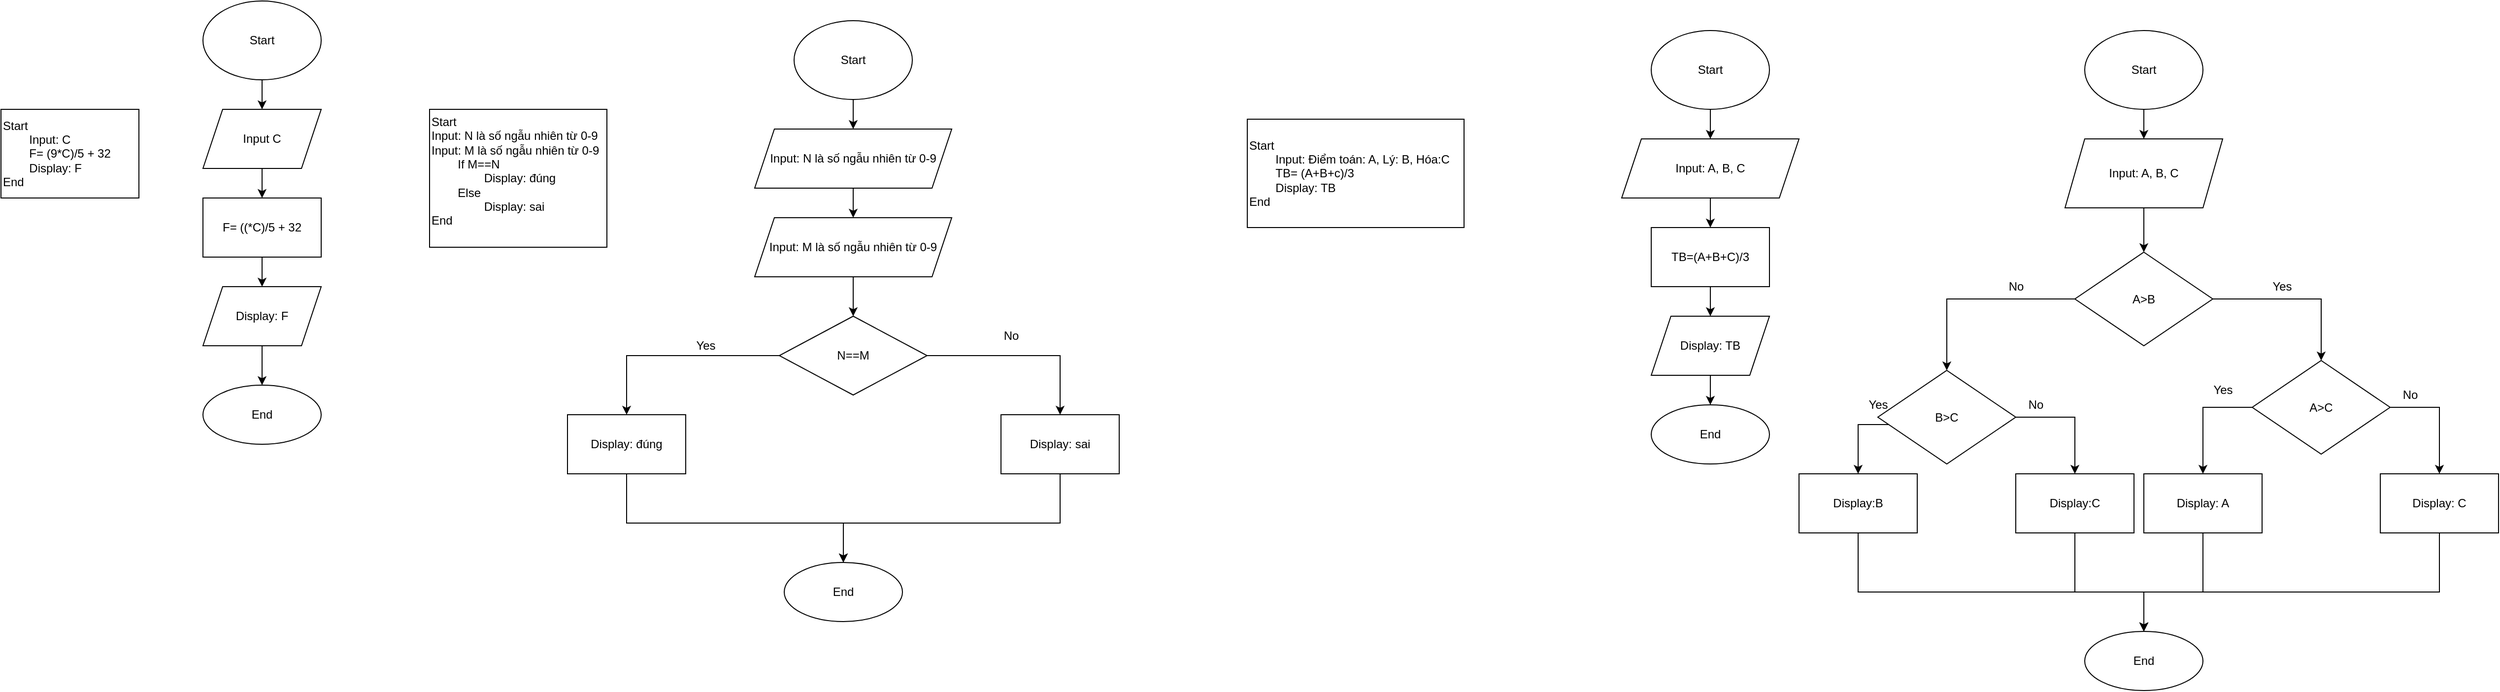 <mxfile version="20.3.0" type="device"><diagram id="kRGl_QayLcnG0rW1YBN-" name="Page-1"><mxGraphModel dx="942" dy="582" grid="1" gridSize="10" guides="1" tooltips="1" connect="1" arrows="1" fold="1" page="1" pageScale="1" pageWidth="850" pageHeight="1100" math="0" shadow="0"><root><mxCell id="0"/><mxCell id="1" parent="0"/><mxCell id="t6-81ETq53ZKC33sWi9f-1" value="Start&lt;br&gt;&lt;span style=&quot;white-space: pre;&quot;&gt;&#9;&lt;/span&gt;Input: C&lt;br&gt;&lt;span style=&quot;white-space: pre;&quot;&gt;&#9;&lt;/span&gt;F= (9*C)/5 + 32&lt;br&gt;&lt;span style=&quot;white-space: pre;&quot;&gt;&#9;&lt;/span&gt;Display: F&lt;br&gt;End" style="rounded=0;whiteSpace=wrap;html=1;align=left;" vertex="1" parent="1"><mxGeometry x="285" y="160" width="140" height="90" as="geometry"/></mxCell><mxCell id="t6-81ETq53ZKC33sWi9f-4" value="" style="edgeStyle=orthogonalEdgeStyle;rounded=0;orthogonalLoop=1;jettySize=auto;html=1;" edge="1" parent="1" source="t6-81ETq53ZKC33sWi9f-2" target="t6-81ETq53ZKC33sWi9f-3"><mxGeometry relative="1" as="geometry"/></mxCell><mxCell id="t6-81ETq53ZKC33sWi9f-2" value="Start" style="ellipse;whiteSpace=wrap;html=1;" vertex="1" parent="1"><mxGeometry x="490" y="50" width="120" height="80" as="geometry"/></mxCell><mxCell id="t6-81ETq53ZKC33sWi9f-6" value="" style="edgeStyle=orthogonalEdgeStyle;rounded=0;orthogonalLoop=1;jettySize=auto;html=1;" edge="1" parent="1" source="t6-81ETq53ZKC33sWi9f-3" target="t6-81ETq53ZKC33sWi9f-5"><mxGeometry relative="1" as="geometry"/></mxCell><mxCell id="t6-81ETq53ZKC33sWi9f-3" value="Input C" style="shape=parallelogram;perimeter=parallelogramPerimeter;whiteSpace=wrap;html=1;fixedSize=1;" vertex="1" parent="1"><mxGeometry x="490" y="160" width="120" height="60" as="geometry"/></mxCell><mxCell id="t6-81ETq53ZKC33sWi9f-8" value="" style="edgeStyle=orthogonalEdgeStyle;rounded=0;orthogonalLoop=1;jettySize=auto;html=1;" edge="1" parent="1" source="t6-81ETq53ZKC33sWi9f-5" target="t6-81ETq53ZKC33sWi9f-7"><mxGeometry relative="1" as="geometry"/></mxCell><mxCell id="t6-81ETq53ZKC33sWi9f-5" value="F= ((*C)/5 + 32" style="whiteSpace=wrap;html=1;" vertex="1" parent="1"><mxGeometry x="490" y="250" width="120" height="60" as="geometry"/></mxCell><mxCell id="t6-81ETq53ZKC33sWi9f-10" value="" style="edgeStyle=orthogonalEdgeStyle;rounded=0;orthogonalLoop=1;jettySize=auto;html=1;" edge="1" parent="1" source="t6-81ETq53ZKC33sWi9f-7" target="t6-81ETq53ZKC33sWi9f-9"><mxGeometry relative="1" as="geometry"/></mxCell><mxCell id="t6-81ETq53ZKC33sWi9f-7" value="Display: F" style="shape=parallelogram;perimeter=parallelogramPerimeter;whiteSpace=wrap;html=1;fixedSize=1;" vertex="1" parent="1"><mxGeometry x="490" y="340" width="120" height="60" as="geometry"/></mxCell><mxCell id="t6-81ETq53ZKC33sWi9f-9" value="End" style="ellipse;whiteSpace=wrap;html=1;" vertex="1" parent="1"><mxGeometry x="490" y="440" width="120" height="60" as="geometry"/></mxCell><mxCell id="t6-81ETq53ZKC33sWi9f-11" value="Start&lt;br&gt;Input: N là số ngẫu nhiên từ 0-9&lt;br&gt;Input: M là số ngẫu nhiên từ 0-9&lt;br&gt;&lt;span style=&quot;white-space: pre;&quot;&gt;&#9;&lt;/span&gt;If M==N&lt;br&gt;&lt;span style=&quot;white-space: pre;&quot;&gt;&#9;&lt;span style=&quot;white-space: pre;&quot;&gt;&#9;&lt;/span&gt;&lt;/span&gt;Display: đúng&lt;br&gt;&lt;span style=&quot;white-space: pre;&quot;&gt;&#9;&lt;/span&gt;Else&lt;br&gt;&lt;span style=&quot;white-space: pre;&quot;&gt;&#9;&lt;/span&gt;&lt;span style=&quot;white-space: pre;&quot;&gt;&#9;&lt;/span&gt;Display: sai&lt;br&gt;End&lt;br&gt;&lt;span style=&quot;white-space: pre;&quot;&gt;&#9;&lt;/span&gt;&lt;span style=&quot;white-space: pre;&quot;&gt;&#9;&lt;/span&gt;" style="rounded=0;whiteSpace=wrap;html=1;align=left;" vertex="1" parent="1"><mxGeometry x="720" y="160" width="180" height="140" as="geometry"/></mxCell><mxCell id="t6-81ETq53ZKC33sWi9f-14" value="" style="edgeStyle=orthogonalEdgeStyle;rounded=0;orthogonalLoop=1;jettySize=auto;html=1;" edge="1" parent="1" source="t6-81ETq53ZKC33sWi9f-12" target="t6-81ETq53ZKC33sWi9f-13"><mxGeometry relative="1" as="geometry"/></mxCell><mxCell id="t6-81ETq53ZKC33sWi9f-12" value="Start" style="ellipse;whiteSpace=wrap;html=1;" vertex="1" parent="1"><mxGeometry x="1090" y="70" width="120" height="80" as="geometry"/></mxCell><mxCell id="t6-81ETq53ZKC33sWi9f-16" value="" style="edgeStyle=orthogonalEdgeStyle;rounded=0;orthogonalLoop=1;jettySize=auto;html=1;" edge="1" parent="1" source="t6-81ETq53ZKC33sWi9f-13" target="t6-81ETq53ZKC33sWi9f-15"><mxGeometry relative="1" as="geometry"/></mxCell><mxCell id="t6-81ETq53ZKC33sWi9f-13" value="Input: N là số ngẫu nhiên từ 0-9" style="shape=parallelogram;perimeter=parallelogramPerimeter;whiteSpace=wrap;html=1;fixedSize=1;" vertex="1" parent="1"><mxGeometry x="1050" y="180" width="200" height="60" as="geometry"/></mxCell><mxCell id="t6-81ETq53ZKC33sWi9f-18" value="" style="edgeStyle=orthogonalEdgeStyle;rounded=0;orthogonalLoop=1;jettySize=auto;html=1;" edge="1" parent="1" source="t6-81ETq53ZKC33sWi9f-15" target="t6-81ETq53ZKC33sWi9f-17"><mxGeometry relative="1" as="geometry"/></mxCell><mxCell id="t6-81ETq53ZKC33sWi9f-15" value="Input: M là số ngẫu nhiên từ 0-9" style="shape=parallelogram;perimeter=parallelogramPerimeter;whiteSpace=wrap;html=1;fixedSize=1;" vertex="1" parent="1"><mxGeometry x="1050" y="270" width="200" height="60" as="geometry"/></mxCell><mxCell id="t6-81ETq53ZKC33sWi9f-20" value="" style="edgeStyle=orthogonalEdgeStyle;rounded=0;orthogonalLoop=1;jettySize=auto;html=1;" edge="1" parent="1" source="t6-81ETq53ZKC33sWi9f-17" target="t6-81ETq53ZKC33sWi9f-19"><mxGeometry relative="1" as="geometry"/></mxCell><mxCell id="t6-81ETq53ZKC33sWi9f-23" value="" style="edgeStyle=orthogonalEdgeStyle;rounded=0;orthogonalLoop=1;jettySize=auto;html=1;" edge="1" parent="1" source="t6-81ETq53ZKC33sWi9f-17" target="t6-81ETq53ZKC33sWi9f-22"><mxGeometry relative="1" as="geometry"/></mxCell><mxCell id="t6-81ETq53ZKC33sWi9f-17" value="N==M" style="rhombus;whiteSpace=wrap;html=1;" vertex="1" parent="1"><mxGeometry x="1075" y="370" width="150" height="80" as="geometry"/></mxCell><mxCell id="t6-81ETq53ZKC33sWi9f-27" style="edgeStyle=orthogonalEdgeStyle;rounded=0;orthogonalLoop=1;jettySize=auto;html=1;entryX=0.5;entryY=0;entryDx=0;entryDy=0;" edge="1" parent="1" source="t6-81ETq53ZKC33sWi9f-19" target="t6-81ETq53ZKC33sWi9f-25"><mxGeometry relative="1" as="geometry"><Array as="points"><mxPoint x="1360" y="580"/><mxPoint x="1140" y="580"/></Array></mxGeometry></mxCell><mxCell id="t6-81ETq53ZKC33sWi9f-19" value="Display: sai" style="whiteSpace=wrap;html=1;" vertex="1" parent="1"><mxGeometry x="1300" y="470" width="120" height="60" as="geometry"/></mxCell><mxCell id="t6-81ETq53ZKC33sWi9f-21" value="No" style="text;html=1;align=center;verticalAlign=middle;resizable=0;points=[];autosize=1;strokeColor=none;fillColor=none;" vertex="1" parent="1"><mxGeometry x="1290" y="375" width="40" height="30" as="geometry"/></mxCell><mxCell id="t6-81ETq53ZKC33sWi9f-26" value="" style="edgeStyle=orthogonalEdgeStyle;rounded=0;orthogonalLoop=1;jettySize=auto;html=1;" edge="1" parent="1" source="t6-81ETq53ZKC33sWi9f-22" target="t6-81ETq53ZKC33sWi9f-25"><mxGeometry relative="1" as="geometry"><Array as="points"><mxPoint x="920" y="580"/><mxPoint x="1140" y="580"/></Array></mxGeometry></mxCell><mxCell id="t6-81ETq53ZKC33sWi9f-22" value="Display: đúng" style="whiteSpace=wrap;html=1;" vertex="1" parent="1"><mxGeometry x="860" y="470" width="120" height="60" as="geometry"/></mxCell><mxCell id="t6-81ETq53ZKC33sWi9f-24" value="Yes" style="text;html=1;align=center;verticalAlign=middle;resizable=0;points=[];autosize=1;strokeColor=none;fillColor=none;" vertex="1" parent="1"><mxGeometry x="980" y="385" width="40" height="30" as="geometry"/></mxCell><mxCell id="t6-81ETq53ZKC33sWi9f-25" value="End" style="ellipse;whiteSpace=wrap;html=1;" vertex="1" parent="1"><mxGeometry x="1080" y="620" width="120" height="60" as="geometry"/></mxCell><mxCell id="t6-81ETq53ZKC33sWi9f-28" value="Start&lt;br&gt;&lt;span style=&quot;white-space: pre;&quot;&gt;&#9;&lt;/span&gt;Input: Điểm toán: A, Lý: B, Hóa:C&lt;br&gt;&lt;span style=&quot;white-space: pre;&quot;&gt;&#9;&lt;/span&gt;TB= (A+B+c)/3&lt;br&gt;&lt;span style=&quot;white-space: pre;&quot;&gt;&#9;&lt;/span&gt;Display: TB&lt;br&gt;End" style="rounded=0;whiteSpace=wrap;html=1;align=left;" vertex="1" parent="1"><mxGeometry x="1550" y="170" width="220" height="110" as="geometry"/></mxCell><mxCell id="t6-81ETq53ZKC33sWi9f-31" value="" style="edgeStyle=orthogonalEdgeStyle;rounded=0;orthogonalLoop=1;jettySize=auto;html=1;" edge="1" parent="1" source="t6-81ETq53ZKC33sWi9f-29" target="t6-81ETq53ZKC33sWi9f-30"><mxGeometry relative="1" as="geometry"/></mxCell><mxCell id="t6-81ETq53ZKC33sWi9f-29" value="Start" style="ellipse;whiteSpace=wrap;html=1;" vertex="1" parent="1"><mxGeometry x="1960" y="80" width="120" height="80" as="geometry"/></mxCell><mxCell id="t6-81ETq53ZKC33sWi9f-33" value="" style="edgeStyle=orthogonalEdgeStyle;rounded=0;orthogonalLoop=1;jettySize=auto;html=1;" edge="1" parent="1" source="t6-81ETq53ZKC33sWi9f-30" target="t6-81ETq53ZKC33sWi9f-32"><mxGeometry relative="1" as="geometry"/></mxCell><mxCell id="t6-81ETq53ZKC33sWi9f-30" value="Input: A, B, C" style="shape=parallelogram;perimeter=parallelogramPerimeter;whiteSpace=wrap;html=1;fixedSize=1;" vertex="1" parent="1"><mxGeometry x="1930" y="190" width="180" height="60" as="geometry"/></mxCell><mxCell id="t6-81ETq53ZKC33sWi9f-35" value="" style="edgeStyle=orthogonalEdgeStyle;rounded=0;orthogonalLoop=1;jettySize=auto;html=1;" edge="1" parent="1" source="t6-81ETq53ZKC33sWi9f-32" target="t6-81ETq53ZKC33sWi9f-34"><mxGeometry relative="1" as="geometry"/></mxCell><mxCell id="t6-81ETq53ZKC33sWi9f-32" value="TB=(A+B+C)/3" style="whiteSpace=wrap;html=1;" vertex="1" parent="1"><mxGeometry x="1960" y="280" width="120" height="60" as="geometry"/></mxCell><mxCell id="t6-81ETq53ZKC33sWi9f-37" value="" style="edgeStyle=orthogonalEdgeStyle;rounded=0;orthogonalLoop=1;jettySize=auto;html=1;" edge="1" parent="1" source="t6-81ETq53ZKC33sWi9f-34" target="t6-81ETq53ZKC33sWi9f-36"><mxGeometry relative="1" as="geometry"/></mxCell><mxCell id="t6-81ETq53ZKC33sWi9f-34" value="Display: TB" style="shape=parallelogram;perimeter=parallelogramPerimeter;whiteSpace=wrap;html=1;fixedSize=1;" vertex="1" parent="1"><mxGeometry x="1960" y="370" width="120" height="60" as="geometry"/></mxCell><mxCell id="t6-81ETq53ZKC33sWi9f-36" value="End" style="ellipse;whiteSpace=wrap;html=1;" vertex="1" parent="1"><mxGeometry x="1960" y="460" width="120" height="60" as="geometry"/></mxCell><mxCell id="t6-81ETq53ZKC33sWi9f-40" value="" style="edgeStyle=orthogonalEdgeStyle;rounded=0;orthogonalLoop=1;jettySize=auto;html=1;" edge="1" parent="1" source="t6-81ETq53ZKC33sWi9f-38" target="t6-81ETq53ZKC33sWi9f-39"><mxGeometry relative="1" as="geometry"/></mxCell><mxCell id="t6-81ETq53ZKC33sWi9f-38" value="Start" style="ellipse;whiteSpace=wrap;html=1;" vertex="1" parent="1"><mxGeometry x="2400" y="80" width="120" height="80" as="geometry"/></mxCell><mxCell id="t6-81ETq53ZKC33sWi9f-42" value="" style="edgeStyle=orthogonalEdgeStyle;rounded=0;orthogonalLoop=1;jettySize=auto;html=1;" edge="1" parent="1" source="t6-81ETq53ZKC33sWi9f-39" target="t6-81ETq53ZKC33sWi9f-41"><mxGeometry relative="1" as="geometry"/></mxCell><mxCell id="t6-81ETq53ZKC33sWi9f-39" value="Input: A, B, C" style="shape=parallelogram;perimeter=parallelogramPerimeter;whiteSpace=wrap;html=1;fixedSize=1;" vertex="1" parent="1"><mxGeometry x="2380" y="190" width="160" height="70" as="geometry"/></mxCell><mxCell id="t6-81ETq53ZKC33sWi9f-44" value="" style="edgeStyle=orthogonalEdgeStyle;rounded=0;orthogonalLoop=1;jettySize=auto;html=1;" edge="1" parent="1" source="t6-81ETq53ZKC33sWi9f-41" target="t6-81ETq53ZKC33sWi9f-43"><mxGeometry relative="1" as="geometry"/></mxCell><mxCell id="t6-81ETq53ZKC33sWi9f-56" value="" style="edgeStyle=orthogonalEdgeStyle;rounded=0;orthogonalLoop=1;jettySize=auto;html=1;" edge="1" parent="1" source="t6-81ETq53ZKC33sWi9f-41" target="t6-81ETq53ZKC33sWi9f-55"><mxGeometry relative="1" as="geometry"/></mxCell><mxCell id="t6-81ETq53ZKC33sWi9f-41" value="A&amp;gt;B" style="rhombus;whiteSpace=wrap;html=1;" vertex="1" parent="1"><mxGeometry x="2390" y="305" width="140" height="95" as="geometry"/></mxCell><mxCell id="t6-81ETq53ZKC33sWi9f-46" value="" style="edgeStyle=orthogonalEdgeStyle;rounded=0;orthogonalLoop=1;jettySize=auto;html=1;" edge="1" parent="1" source="t6-81ETq53ZKC33sWi9f-43" target="t6-81ETq53ZKC33sWi9f-45"><mxGeometry relative="1" as="geometry"><Array as="points"><mxPoint x="2760" y="463"/></Array></mxGeometry></mxCell><mxCell id="t6-81ETq53ZKC33sWi9f-49" value="" style="edgeStyle=orthogonalEdgeStyle;rounded=0;orthogonalLoop=1;jettySize=auto;html=1;entryX=0.5;entryY=0;entryDx=0;entryDy=0;" edge="1" parent="1" source="t6-81ETq53ZKC33sWi9f-43" target="t6-81ETq53ZKC33sWi9f-50"><mxGeometry relative="1" as="geometry"><mxPoint x="2520" y="520" as="targetPoint"/><Array as="points"><mxPoint x="2520" y="463"/></Array></mxGeometry></mxCell><mxCell id="t6-81ETq53ZKC33sWi9f-43" value="A&amp;gt;C" style="rhombus;whiteSpace=wrap;html=1;" vertex="1" parent="1"><mxGeometry x="2570" y="415" width="140" height="95" as="geometry"/></mxCell><mxCell id="t6-81ETq53ZKC33sWi9f-68" style="edgeStyle=orthogonalEdgeStyle;rounded=0;orthogonalLoop=1;jettySize=auto;html=1;entryX=0.5;entryY=0;entryDx=0;entryDy=0;" edge="1" parent="1" source="t6-81ETq53ZKC33sWi9f-45" target="t6-81ETq53ZKC33sWi9f-64"><mxGeometry relative="1" as="geometry"><Array as="points"><mxPoint x="2760" y="650"/><mxPoint x="2460" y="650"/></Array></mxGeometry></mxCell><mxCell id="t6-81ETq53ZKC33sWi9f-45" value="Display: C" style="whiteSpace=wrap;html=1;" vertex="1" parent="1"><mxGeometry x="2700" y="530" width="120" height="60" as="geometry"/></mxCell><mxCell id="t6-81ETq53ZKC33sWi9f-47" value="No" style="text;html=1;align=center;verticalAlign=middle;resizable=0;points=[];autosize=1;strokeColor=none;fillColor=none;" vertex="1" parent="1"><mxGeometry x="2710" y="435" width="40" height="30" as="geometry"/></mxCell><mxCell id="t6-81ETq53ZKC33sWi9f-67" value="" style="edgeStyle=orthogonalEdgeStyle;rounded=0;orthogonalLoop=1;jettySize=auto;html=1;" edge="1" parent="1" source="t6-81ETq53ZKC33sWi9f-50" target="t6-81ETq53ZKC33sWi9f-64"><mxGeometry relative="1" as="geometry"><Array as="points"><mxPoint x="2520" y="650"/><mxPoint x="2460" y="650"/></Array></mxGeometry></mxCell><mxCell id="t6-81ETq53ZKC33sWi9f-50" value="Display: A" style="rounded=0;whiteSpace=wrap;html=1;" vertex="1" parent="1"><mxGeometry x="2460" y="530" width="120" height="60" as="geometry"/></mxCell><mxCell id="t6-81ETq53ZKC33sWi9f-52" value="Yes" style="text;html=1;align=center;verticalAlign=middle;resizable=0;points=[];autosize=1;strokeColor=none;fillColor=none;" vertex="1" parent="1"><mxGeometry x="2520" y="430" width="40" height="30" as="geometry"/></mxCell><mxCell id="t6-81ETq53ZKC33sWi9f-54" value="Yes" style="text;html=1;align=center;verticalAlign=middle;resizable=0;points=[];autosize=1;strokeColor=none;fillColor=none;" vertex="1" parent="1"><mxGeometry x="2580" y="325" width="40" height="30" as="geometry"/></mxCell><mxCell id="t6-81ETq53ZKC33sWi9f-59" value="" style="edgeStyle=orthogonalEdgeStyle;rounded=0;orthogonalLoop=1;jettySize=auto;html=1;" edge="1" parent="1" source="t6-81ETq53ZKC33sWi9f-55" target="t6-81ETq53ZKC33sWi9f-58"><mxGeometry relative="1" as="geometry"><Array as="points"><mxPoint x="2390" y="473"/></Array></mxGeometry></mxCell><mxCell id="t6-81ETq53ZKC33sWi9f-62" value="" style="edgeStyle=orthogonalEdgeStyle;rounded=0;orthogonalLoop=1;jettySize=auto;html=1;" edge="1" parent="1" source="t6-81ETq53ZKC33sWi9f-55" target="t6-81ETq53ZKC33sWi9f-61"><mxGeometry relative="1" as="geometry"><Array as="points"><mxPoint x="2170" y="480"/></Array></mxGeometry></mxCell><mxCell id="t6-81ETq53ZKC33sWi9f-55" value="B&amp;gt;C" style="rhombus;whiteSpace=wrap;html=1;" vertex="1" parent="1"><mxGeometry x="2190" y="425" width="140" height="95" as="geometry"/></mxCell><mxCell id="t6-81ETq53ZKC33sWi9f-57" value="No" style="text;html=1;align=center;verticalAlign=middle;resizable=0;points=[];autosize=1;strokeColor=none;fillColor=none;" vertex="1" parent="1"><mxGeometry x="2310" y="325" width="40" height="30" as="geometry"/></mxCell><mxCell id="t6-81ETq53ZKC33sWi9f-66" value="" style="edgeStyle=orthogonalEdgeStyle;rounded=0;orthogonalLoop=1;jettySize=auto;html=1;" edge="1" parent="1" source="t6-81ETq53ZKC33sWi9f-58" target="t6-81ETq53ZKC33sWi9f-64"><mxGeometry relative="1" as="geometry"><Array as="points"><mxPoint x="2390" y="650"/><mxPoint x="2460" y="650"/></Array></mxGeometry></mxCell><mxCell id="t6-81ETq53ZKC33sWi9f-58" value="Display:C" style="whiteSpace=wrap;html=1;" vertex="1" parent="1"><mxGeometry x="2330" y="530" width="120" height="60" as="geometry"/></mxCell><mxCell id="t6-81ETq53ZKC33sWi9f-60" value="No" style="text;html=1;align=center;verticalAlign=middle;resizable=0;points=[];autosize=1;strokeColor=none;fillColor=none;" vertex="1" parent="1"><mxGeometry x="2330" y="445" width="40" height="30" as="geometry"/></mxCell><mxCell id="t6-81ETq53ZKC33sWi9f-65" value="" style="edgeStyle=orthogonalEdgeStyle;rounded=0;orthogonalLoop=1;jettySize=auto;html=1;" edge="1" parent="1" source="t6-81ETq53ZKC33sWi9f-61" target="t6-81ETq53ZKC33sWi9f-64"><mxGeometry relative="1" as="geometry"><Array as="points"><mxPoint x="2170" y="650"/><mxPoint x="2460" y="650"/></Array></mxGeometry></mxCell><mxCell id="t6-81ETq53ZKC33sWi9f-61" value="Display:B" style="whiteSpace=wrap;html=1;" vertex="1" parent="1"><mxGeometry x="2110" y="530" width="120" height="60" as="geometry"/></mxCell><mxCell id="t6-81ETq53ZKC33sWi9f-63" value="Yes" style="text;html=1;align=center;verticalAlign=middle;resizable=0;points=[];autosize=1;strokeColor=none;fillColor=none;" vertex="1" parent="1"><mxGeometry x="2170" y="445" width="40" height="30" as="geometry"/></mxCell><mxCell id="t6-81ETq53ZKC33sWi9f-64" value="End" style="ellipse;whiteSpace=wrap;html=1;" vertex="1" parent="1"><mxGeometry x="2400" y="690" width="120" height="60" as="geometry"/></mxCell></root></mxGraphModel></diagram></mxfile>